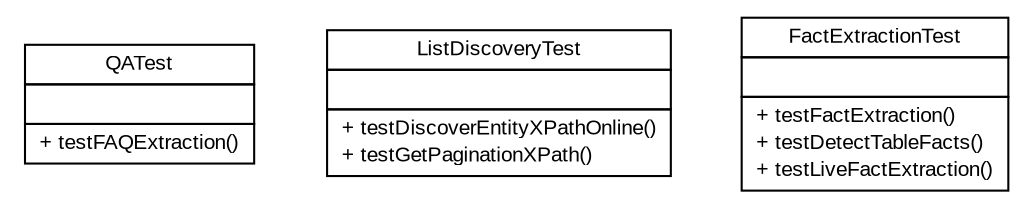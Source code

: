 #!/usr/local/bin/dot
#
# Class diagram 
# Generated by UMLGraph version 5.2 (http://www.umlgraph.org/)
#

digraph G {
	edge [fontname="arial",fontsize=10,labelfontname="arial",labelfontsize=10];
	node [fontname="arial",fontsize=10,shape=plaintext];
	nodesep=0.25;
	ranksep=0.5;
	// tud.iir.extraction.test.QATest
	c3712 [label=<<table title="tud.iir.extraction.test.QATest" border="0" cellborder="1" cellspacing="0" cellpadding="2" port="p" href="./QATest.html">
		<tr><td><table border="0" cellspacing="0" cellpadding="1">
<tr><td align="center" balign="center"> QATest </td></tr>
		</table></td></tr>
		<tr><td><table border="0" cellspacing="0" cellpadding="1">
<tr><td align="left" balign="left">  </td></tr>
		</table></td></tr>
		<tr><td><table border="0" cellspacing="0" cellpadding="1">
<tr><td align="left" balign="left"> + testFAQExtraction() </td></tr>
		</table></td></tr>
		</table>>, fontname="arial", fontcolor="black", fontsize=10.0];
	// tud.iir.extraction.test.ListDiscoveryTest
	c3713 [label=<<table title="tud.iir.extraction.test.ListDiscoveryTest" border="0" cellborder="1" cellspacing="0" cellpadding="2" port="p" href="./ListDiscoveryTest.html">
		<tr><td><table border="0" cellspacing="0" cellpadding="1">
<tr><td align="center" balign="center"> ListDiscoveryTest </td></tr>
		</table></td></tr>
		<tr><td><table border="0" cellspacing="0" cellpadding="1">
<tr><td align="left" balign="left">  </td></tr>
		</table></td></tr>
		<tr><td><table border="0" cellspacing="0" cellpadding="1">
<tr><td align="left" balign="left"> + testDiscoverEntityXPathOnline() </td></tr>
<tr><td align="left" balign="left"> + testGetPaginationXPath() </td></tr>
		</table></td></tr>
		</table>>, fontname="arial", fontcolor="black", fontsize=10.0];
	// tud.iir.extraction.test.FactExtractionTest
	c3714 [label=<<table title="tud.iir.extraction.test.FactExtractionTest" border="0" cellborder="1" cellspacing="0" cellpadding="2" port="p" href="./FactExtractionTest.html">
		<tr><td><table border="0" cellspacing="0" cellpadding="1">
<tr><td align="center" balign="center"> FactExtractionTest </td></tr>
		</table></td></tr>
		<tr><td><table border="0" cellspacing="0" cellpadding="1">
<tr><td align="left" balign="left">  </td></tr>
		</table></td></tr>
		<tr><td><table border="0" cellspacing="0" cellpadding="1">
<tr><td align="left" balign="left"> + testFactExtraction() </td></tr>
<tr><td align="left" balign="left"> + testDetectTableFacts() </td></tr>
<tr><td align="left" balign="left"> + testLiveFactExtraction() </td></tr>
		</table></td></tr>
		</table>>, fontname="arial", fontcolor="black", fontsize=10.0];
}

